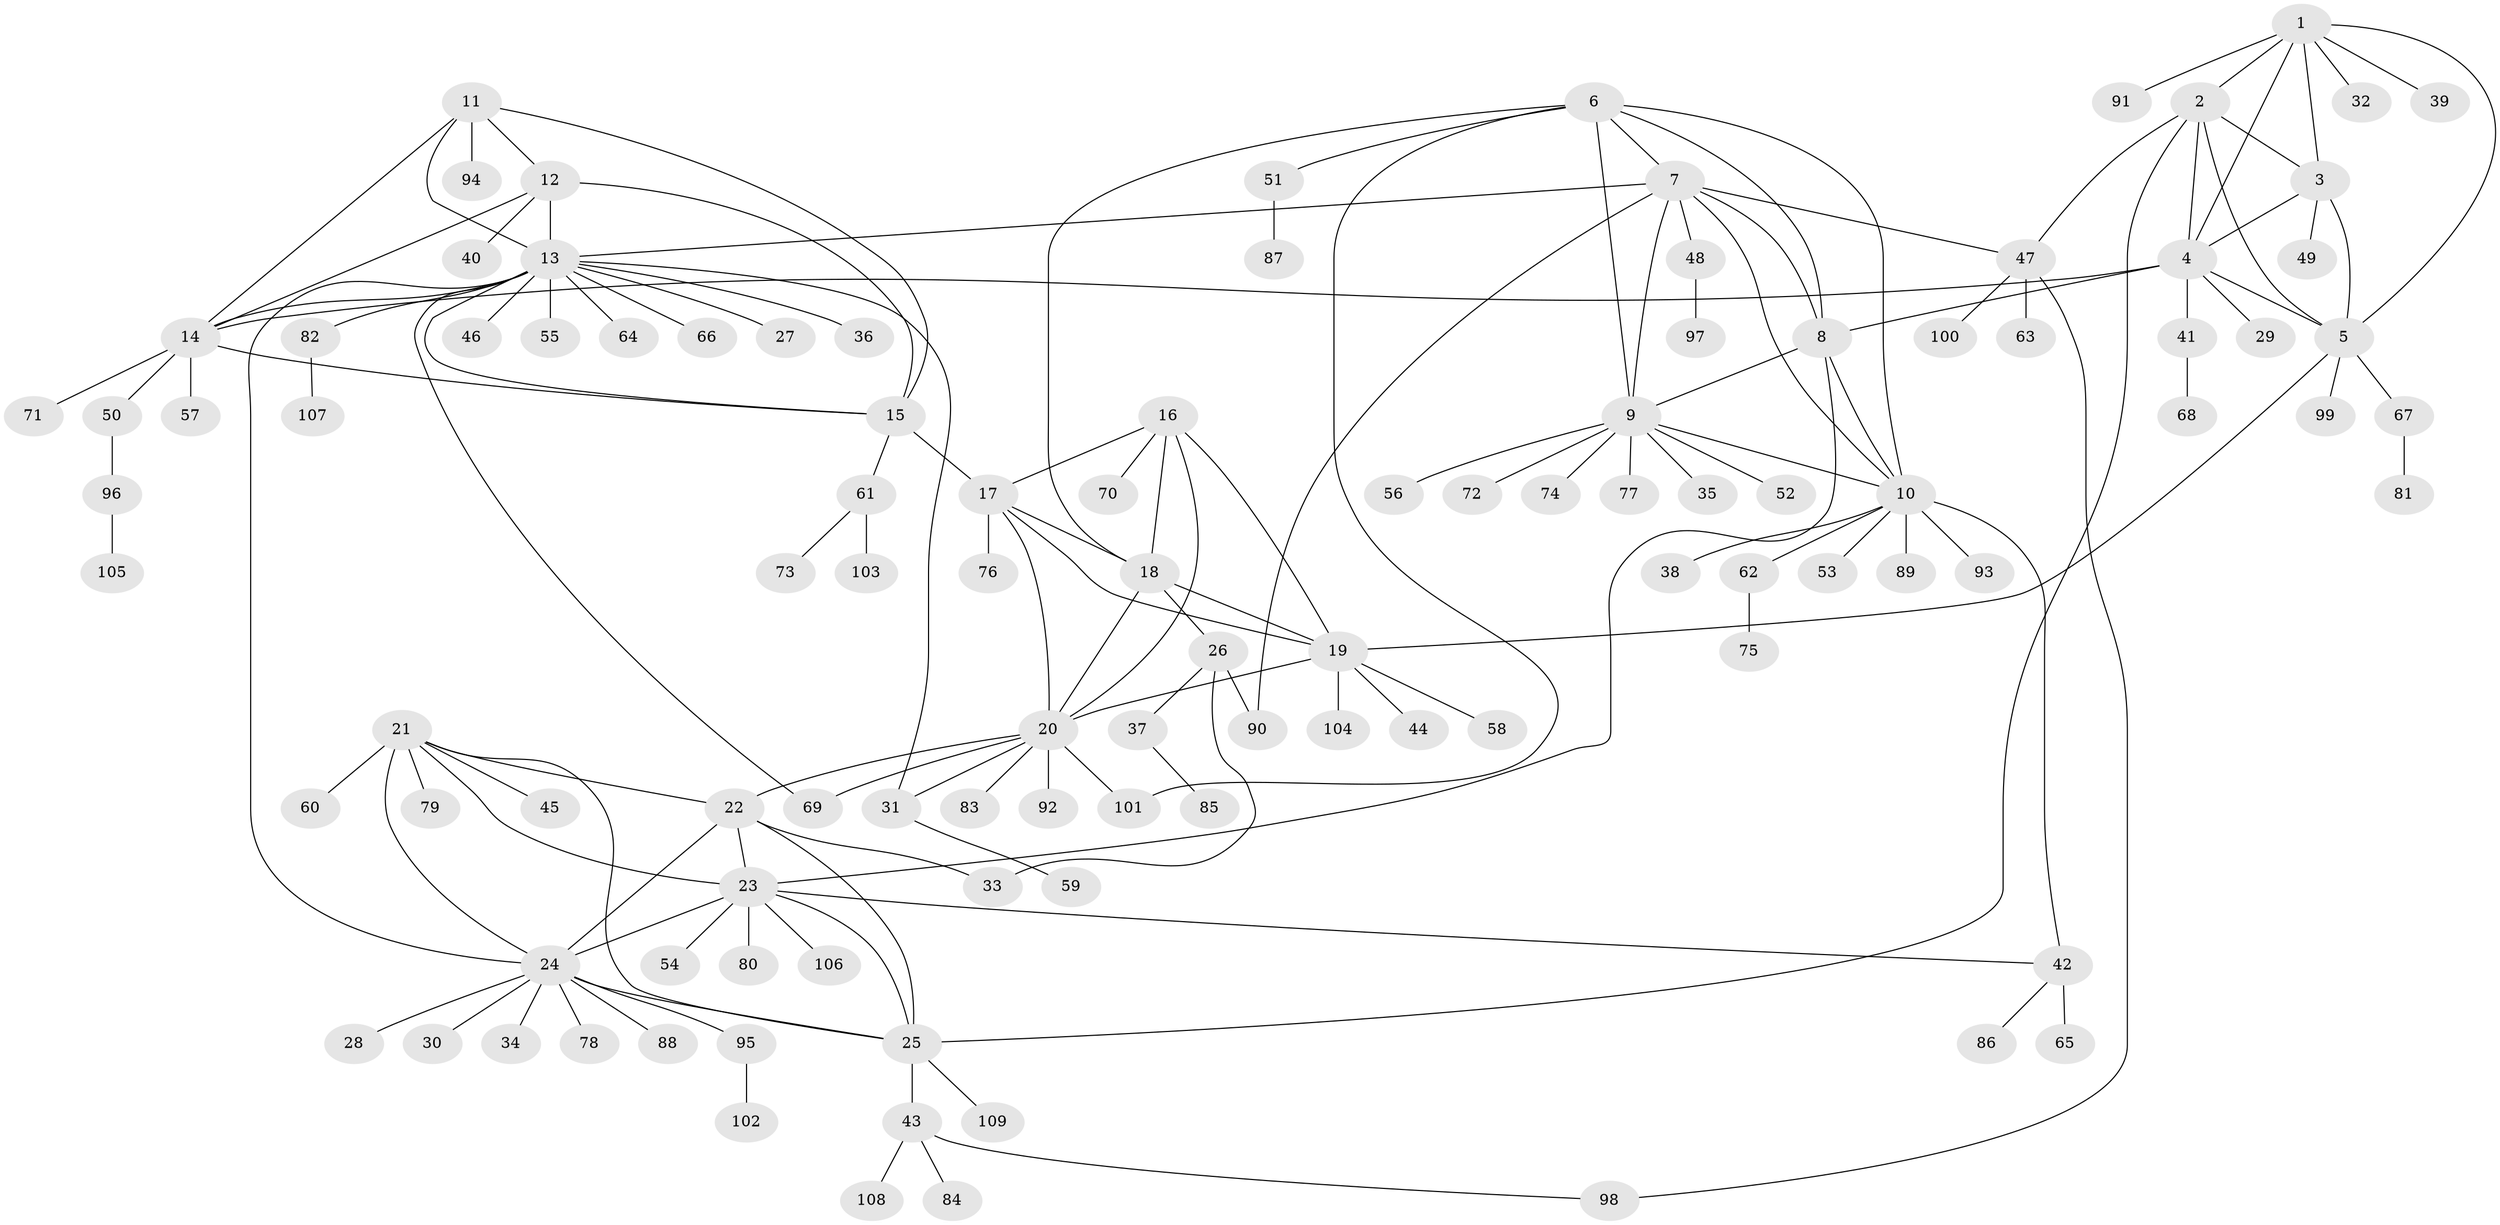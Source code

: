 // coarse degree distribution, {3: 0.06976744186046512, 11: 0.023255813953488372, 4: 0.06976744186046512, 7: 0.046511627906976744, 17: 0.023255813953488372, 8: 0.023255813953488372, 5: 0.023255813953488372, 6: 0.06976744186046512, 9: 0.023255813953488372, 1: 0.5813953488372093, 2: 0.046511627906976744}
// Generated by graph-tools (version 1.1) at 2025/19/03/04/25 18:19:41]
// undirected, 109 vertices, 152 edges
graph export_dot {
graph [start="1"]
  node [color=gray90,style=filled];
  1;
  2;
  3;
  4;
  5;
  6;
  7;
  8;
  9;
  10;
  11;
  12;
  13;
  14;
  15;
  16;
  17;
  18;
  19;
  20;
  21;
  22;
  23;
  24;
  25;
  26;
  27;
  28;
  29;
  30;
  31;
  32;
  33;
  34;
  35;
  36;
  37;
  38;
  39;
  40;
  41;
  42;
  43;
  44;
  45;
  46;
  47;
  48;
  49;
  50;
  51;
  52;
  53;
  54;
  55;
  56;
  57;
  58;
  59;
  60;
  61;
  62;
  63;
  64;
  65;
  66;
  67;
  68;
  69;
  70;
  71;
  72;
  73;
  74;
  75;
  76;
  77;
  78;
  79;
  80;
  81;
  82;
  83;
  84;
  85;
  86;
  87;
  88;
  89;
  90;
  91;
  92;
  93;
  94;
  95;
  96;
  97;
  98;
  99;
  100;
  101;
  102;
  103;
  104;
  105;
  106;
  107;
  108;
  109;
  1 -- 2;
  1 -- 3;
  1 -- 4;
  1 -- 5;
  1 -- 32;
  1 -- 39;
  1 -- 91;
  2 -- 3;
  2 -- 4;
  2 -- 5;
  2 -- 25;
  2 -- 47;
  3 -- 4;
  3 -- 5;
  3 -- 49;
  4 -- 5;
  4 -- 8;
  4 -- 14;
  4 -- 29;
  4 -- 41;
  5 -- 19;
  5 -- 67;
  5 -- 99;
  6 -- 7;
  6 -- 8;
  6 -- 9;
  6 -- 10;
  6 -- 18;
  6 -- 51;
  6 -- 101;
  7 -- 8;
  7 -- 9;
  7 -- 10;
  7 -- 13;
  7 -- 47;
  7 -- 48;
  7 -- 90;
  8 -- 9;
  8 -- 10;
  8 -- 23;
  9 -- 10;
  9 -- 35;
  9 -- 52;
  9 -- 56;
  9 -- 72;
  9 -- 74;
  9 -- 77;
  10 -- 38;
  10 -- 42;
  10 -- 53;
  10 -- 62;
  10 -- 89;
  10 -- 93;
  11 -- 12;
  11 -- 13;
  11 -- 14;
  11 -- 15;
  11 -- 94;
  12 -- 13;
  12 -- 14;
  12 -- 15;
  12 -- 40;
  13 -- 14;
  13 -- 15;
  13 -- 24;
  13 -- 27;
  13 -- 31;
  13 -- 36;
  13 -- 46;
  13 -- 55;
  13 -- 64;
  13 -- 66;
  13 -- 69;
  13 -- 82;
  14 -- 15;
  14 -- 50;
  14 -- 57;
  14 -- 71;
  15 -- 17;
  15 -- 61;
  16 -- 17;
  16 -- 18;
  16 -- 19;
  16 -- 20;
  16 -- 70;
  17 -- 18;
  17 -- 19;
  17 -- 20;
  17 -- 76;
  18 -- 19;
  18 -- 20;
  18 -- 26;
  19 -- 20;
  19 -- 44;
  19 -- 58;
  19 -- 104;
  20 -- 22;
  20 -- 31;
  20 -- 69;
  20 -- 83;
  20 -- 92;
  20 -- 101;
  21 -- 22;
  21 -- 23;
  21 -- 24;
  21 -- 25;
  21 -- 45;
  21 -- 60;
  21 -- 79;
  22 -- 23;
  22 -- 24;
  22 -- 25;
  22 -- 33;
  23 -- 24;
  23 -- 25;
  23 -- 42;
  23 -- 54;
  23 -- 80;
  23 -- 106;
  24 -- 25;
  24 -- 28;
  24 -- 30;
  24 -- 34;
  24 -- 78;
  24 -- 88;
  24 -- 95;
  25 -- 43;
  25 -- 109;
  26 -- 33;
  26 -- 37;
  26 -- 90;
  31 -- 59;
  37 -- 85;
  41 -- 68;
  42 -- 65;
  42 -- 86;
  43 -- 84;
  43 -- 98;
  43 -- 108;
  47 -- 63;
  47 -- 98;
  47 -- 100;
  48 -- 97;
  50 -- 96;
  51 -- 87;
  61 -- 73;
  61 -- 103;
  62 -- 75;
  67 -- 81;
  82 -- 107;
  95 -- 102;
  96 -- 105;
}
